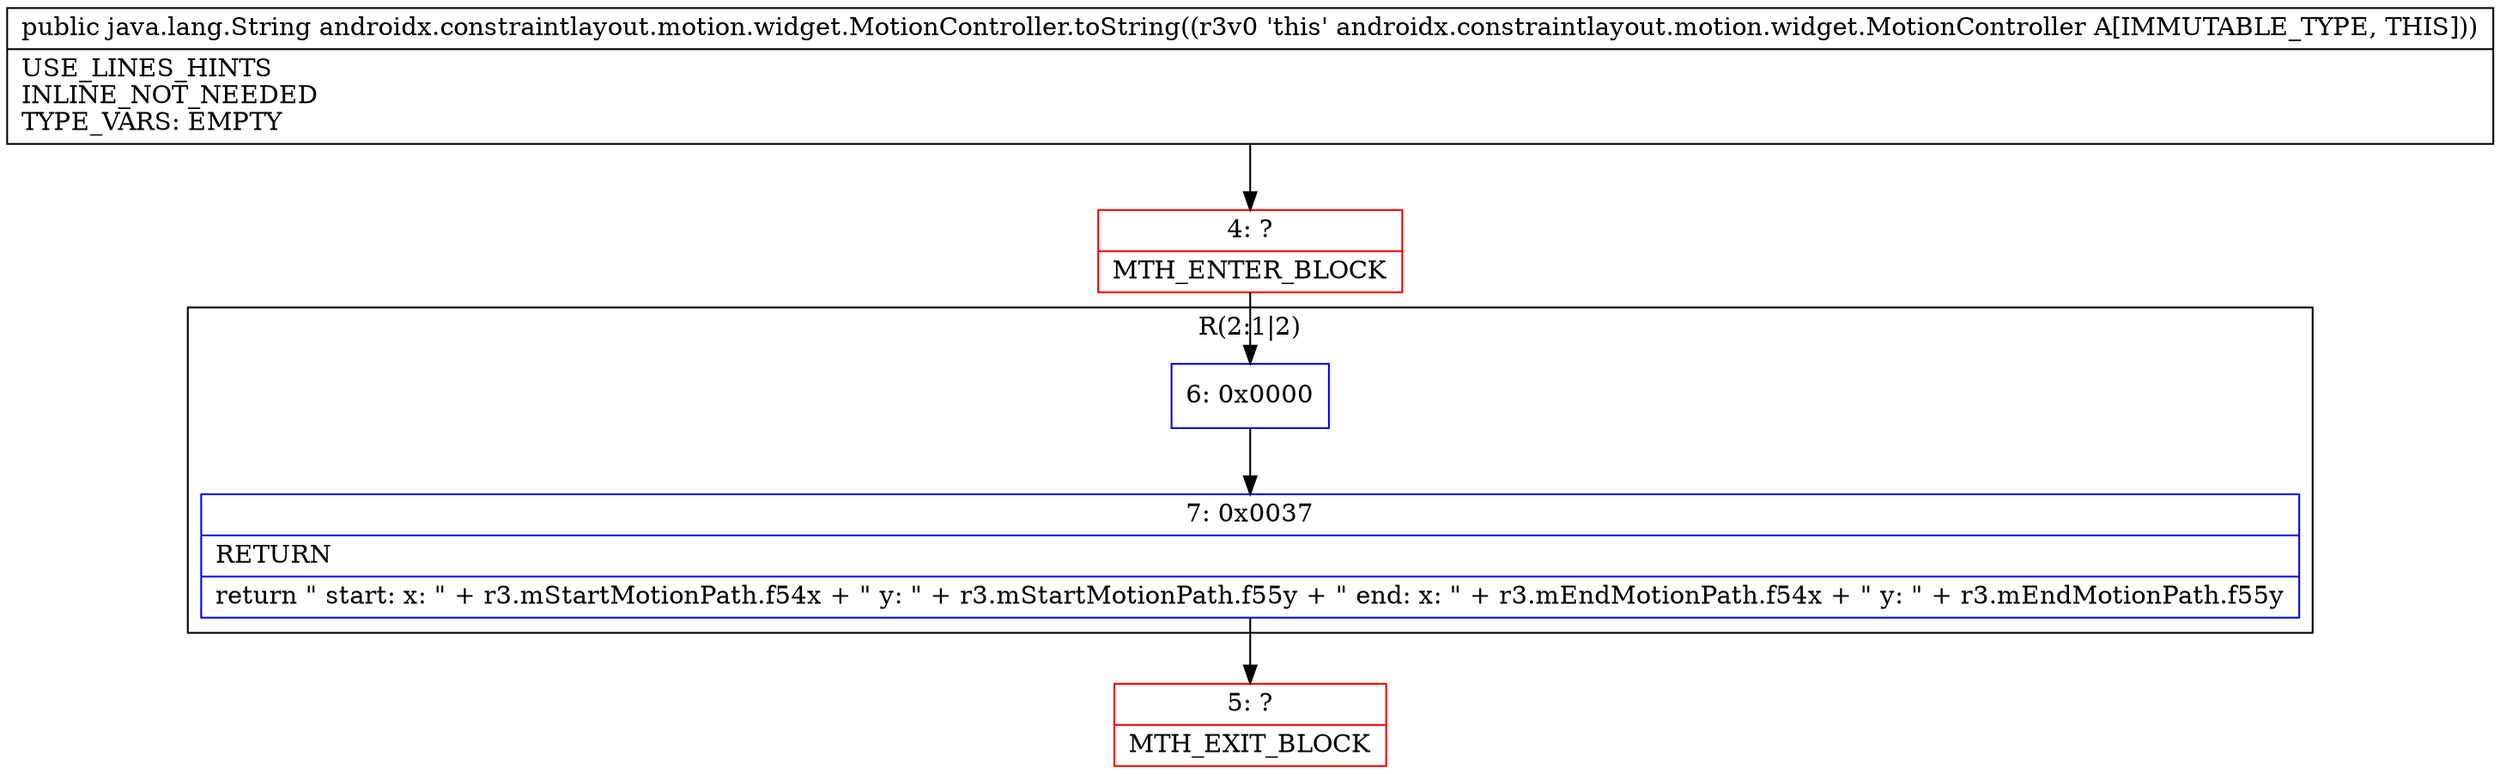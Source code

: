 digraph "CFG forandroidx.constraintlayout.motion.widget.MotionController.toString()Ljava\/lang\/String;" {
subgraph cluster_Region_1416169557 {
label = "R(2:1|2)";
node [shape=record,color=blue];
Node_6 [shape=record,label="{6\:\ 0x0000}"];
Node_7 [shape=record,label="{7\:\ 0x0037|RETURN\l|return \" start: x: \" + r3.mStartMotionPath.f54x + \" y: \" + r3.mStartMotionPath.f55y + \" end: x: \" + r3.mEndMotionPath.f54x + \" y: \" + r3.mEndMotionPath.f55y\l}"];
}
Node_4 [shape=record,color=red,label="{4\:\ ?|MTH_ENTER_BLOCK\l}"];
Node_5 [shape=record,color=red,label="{5\:\ ?|MTH_EXIT_BLOCK\l}"];
MethodNode[shape=record,label="{public java.lang.String androidx.constraintlayout.motion.widget.MotionController.toString((r3v0 'this' androidx.constraintlayout.motion.widget.MotionController A[IMMUTABLE_TYPE, THIS]))  | USE_LINES_HINTS\lINLINE_NOT_NEEDED\lTYPE_VARS: EMPTY\l}"];
MethodNode -> Node_4;Node_6 -> Node_7;
Node_7 -> Node_5;
Node_4 -> Node_6;
}

